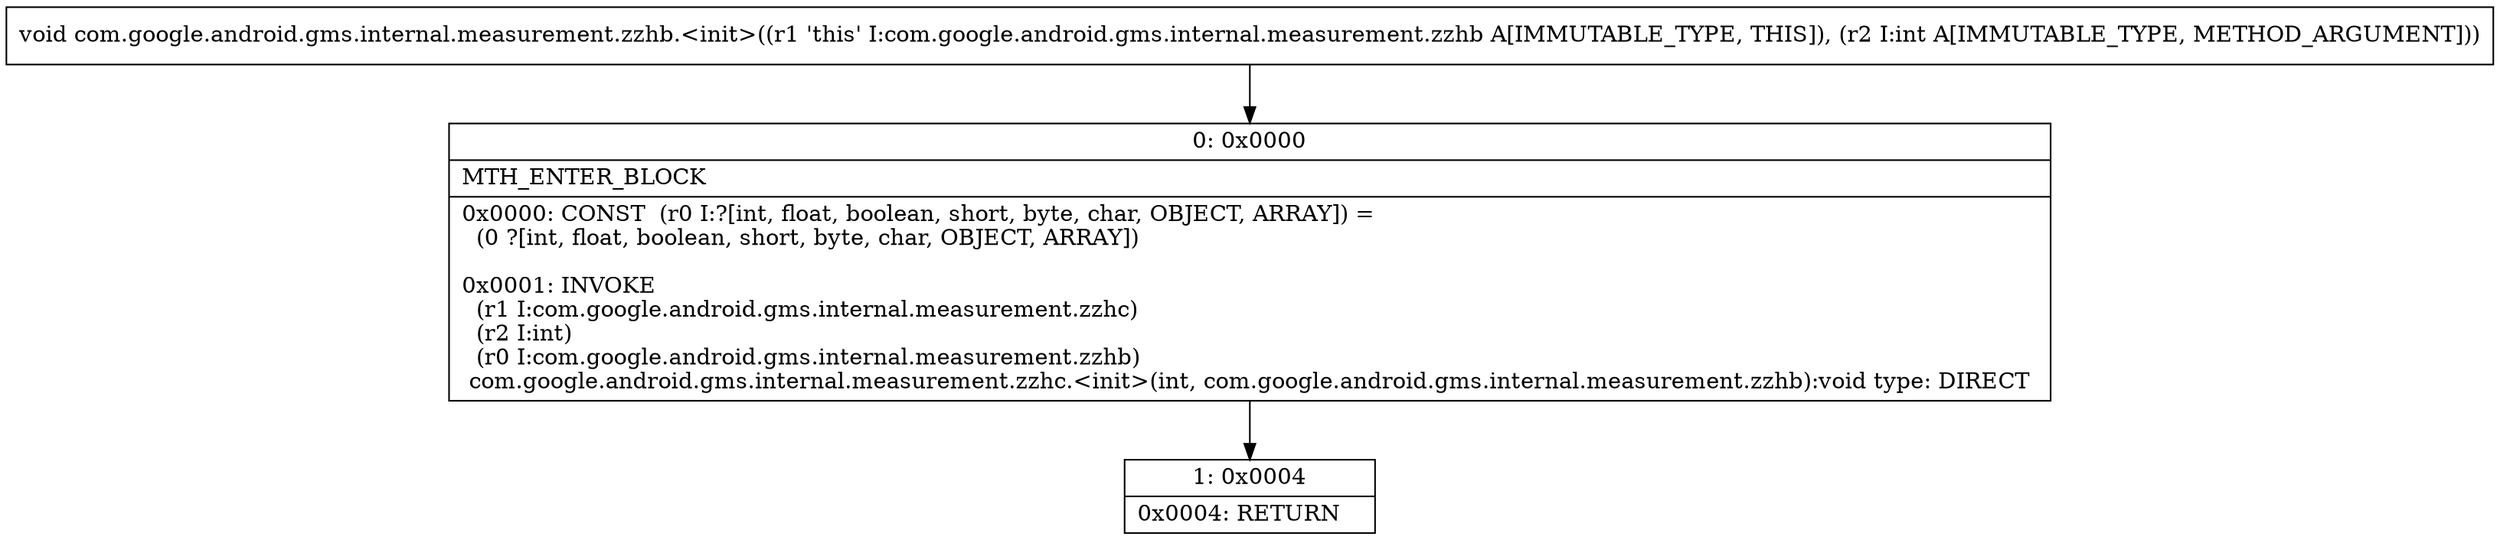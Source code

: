 digraph "CFG forcom.google.android.gms.internal.measurement.zzhb.\<init\>(I)V" {
Node_0 [shape=record,label="{0\:\ 0x0000|MTH_ENTER_BLOCK\l|0x0000: CONST  (r0 I:?[int, float, boolean, short, byte, char, OBJECT, ARRAY]) = \l  (0 ?[int, float, boolean, short, byte, char, OBJECT, ARRAY])\l \l0x0001: INVOKE  \l  (r1 I:com.google.android.gms.internal.measurement.zzhc)\l  (r2 I:int)\l  (r0 I:com.google.android.gms.internal.measurement.zzhb)\l com.google.android.gms.internal.measurement.zzhc.\<init\>(int, com.google.android.gms.internal.measurement.zzhb):void type: DIRECT \l}"];
Node_1 [shape=record,label="{1\:\ 0x0004|0x0004: RETURN   \l}"];
MethodNode[shape=record,label="{void com.google.android.gms.internal.measurement.zzhb.\<init\>((r1 'this' I:com.google.android.gms.internal.measurement.zzhb A[IMMUTABLE_TYPE, THIS]), (r2 I:int A[IMMUTABLE_TYPE, METHOD_ARGUMENT])) }"];
MethodNode -> Node_0;
Node_0 -> Node_1;
}

